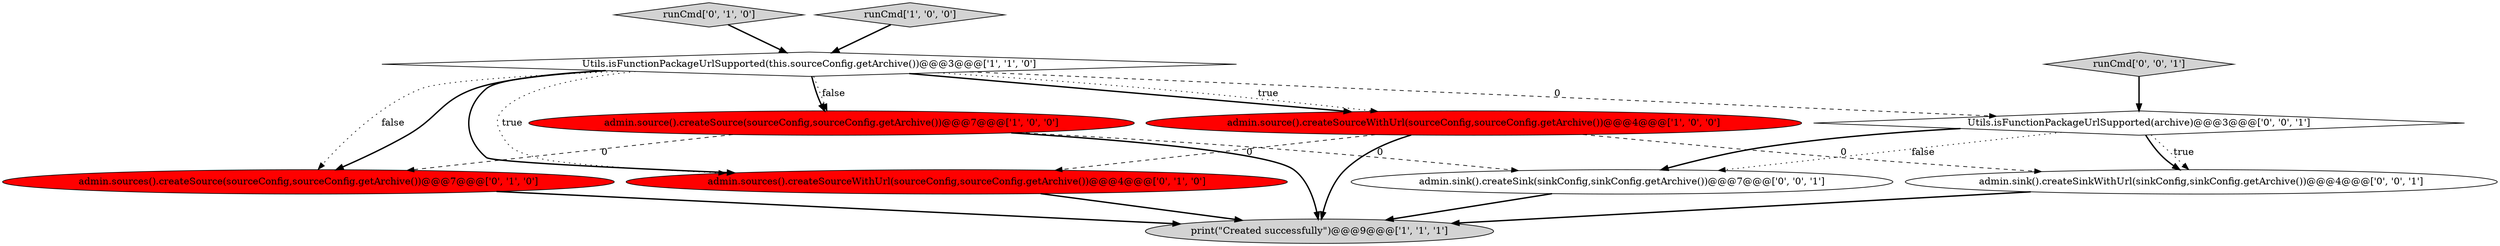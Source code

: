 digraph {
11 [style = filled, label = "Utils.isFunctionPackageUrlSupported(archive)@@@3@@@['0', '0', '1']", fillcolor = white, shape = diamond image = "AAA0AAABBB3BBB"];
10 [style = filled, label = "admin.sink().createSinkWithUrl(sinkConfig,sinkConfig.getArchive())@@@4@@@['0', '0', '1']", fillcolor = white, shape = ellipse image = "AAA0AAABBB3BBB"];
6 [style = filled, label = "admin.sources().createSource(sourceConfig,sourceConfig.getArchive())@@@7@@@['0', '1', '0']", fillcolor = red, shape = ellipse image = "AAA1AAABBB2BBB"];
5 [style = filled, label = "admin.sources().createSourceWithUrl(sourceConfig,sourceConfig.getArchive())@@@4@@@['0', '1', '0']", fillcolor = red, shape = ellipse image = "AAA1AAABBB2BBB"];
0 [style = filled, label = "print(\"Created successfully\")@@@9@@@['1', '1', '1']", fillcolor = lightgray, shape = ellipse image = "AAA0AAABBB1BBB"];
4 [style = filled, label = "admin.source().createSource(sourceConfig,sourceConfig.getArchive())@@@7@@@['1', '0', '0']", fillcolor = red, shape = ellipse image = "AAA1AAABBB1BBB"];
8 [style = filled, label = "runCmd['0', '0', '1']", fillcolor = lightgray, shape = diamond image = "AAA0AAABBB3BBB"];
9 [style = filled, label = "admin.sink().createSink(sinkConfig,sinkConfig.getArchive())@@@7@@@['0', '0', '1']", fillcolor = white, shape = ellipse image = "AAA0AAABBB3BBB"];
7 [style = filled, label = "runCmd['0', '1', '0']", fillcolor = lightgray, shape = diamond image = "AAA0AAABBB2BBB"];
2 [style = filled, label = "admin.source().createSourceWithUrl(sourceConfig,sourceConfig.getArchive())@@@4@@@['1', '0', '0']", fillcolor = red, shape = ellipse image = "AAA1AAABBB1BBB"];
3 [style = filled, label = "runCmd['1', '0', '0']", fillcolor = lightgray, shape = diamond image = "AAA0AAABBB1BBB"];
1 [style = filled, label = "Utils.isFunctionPackageUrlSupported(this.sourceConfig.getArchive())@@@3@@@['1', '1', '0']", fillcolor = white, shape = diamond image = "AAA0AAABBB1BBB"];
1->5 [style = bold, label=""];
1->4 [style = bold, label=""];
7->1 [style = bold, label=""];
9->0 [style = bold, label=""];
3->1 [style = bold, label=""];
11->10 [style = dotted, label="true"];
6->0 [style = bold, label=""];
1->6 [style = dotted, label="false"];
4->6 [style = dashed, label="0"];
11->9 [style = bold, label=""];
2->10 [style = dashed, label="0"];
4->0 [style = bold, label=""];
4->9 [style = dashed, label="0"];
2->5 [style = dashed, label="0"];
2->0 [style = bold, label=""];
1->6 [style = bold, label=""];
1->4 [style = dotted, label="false"];
5->0 [style = bold, label=""];
11->10 [style = bold, label=""];
1->11 [style = dashed, label="0"];
11->9 [style = dotted, label="false"];
10->0 [style = bold, label=""];
1->2 [style = bold, label=""];
1->2 [style = dotted, label="true"];
8->11 [style = bold, label=""];
1->5 [style = dotted, label="true"];
}
